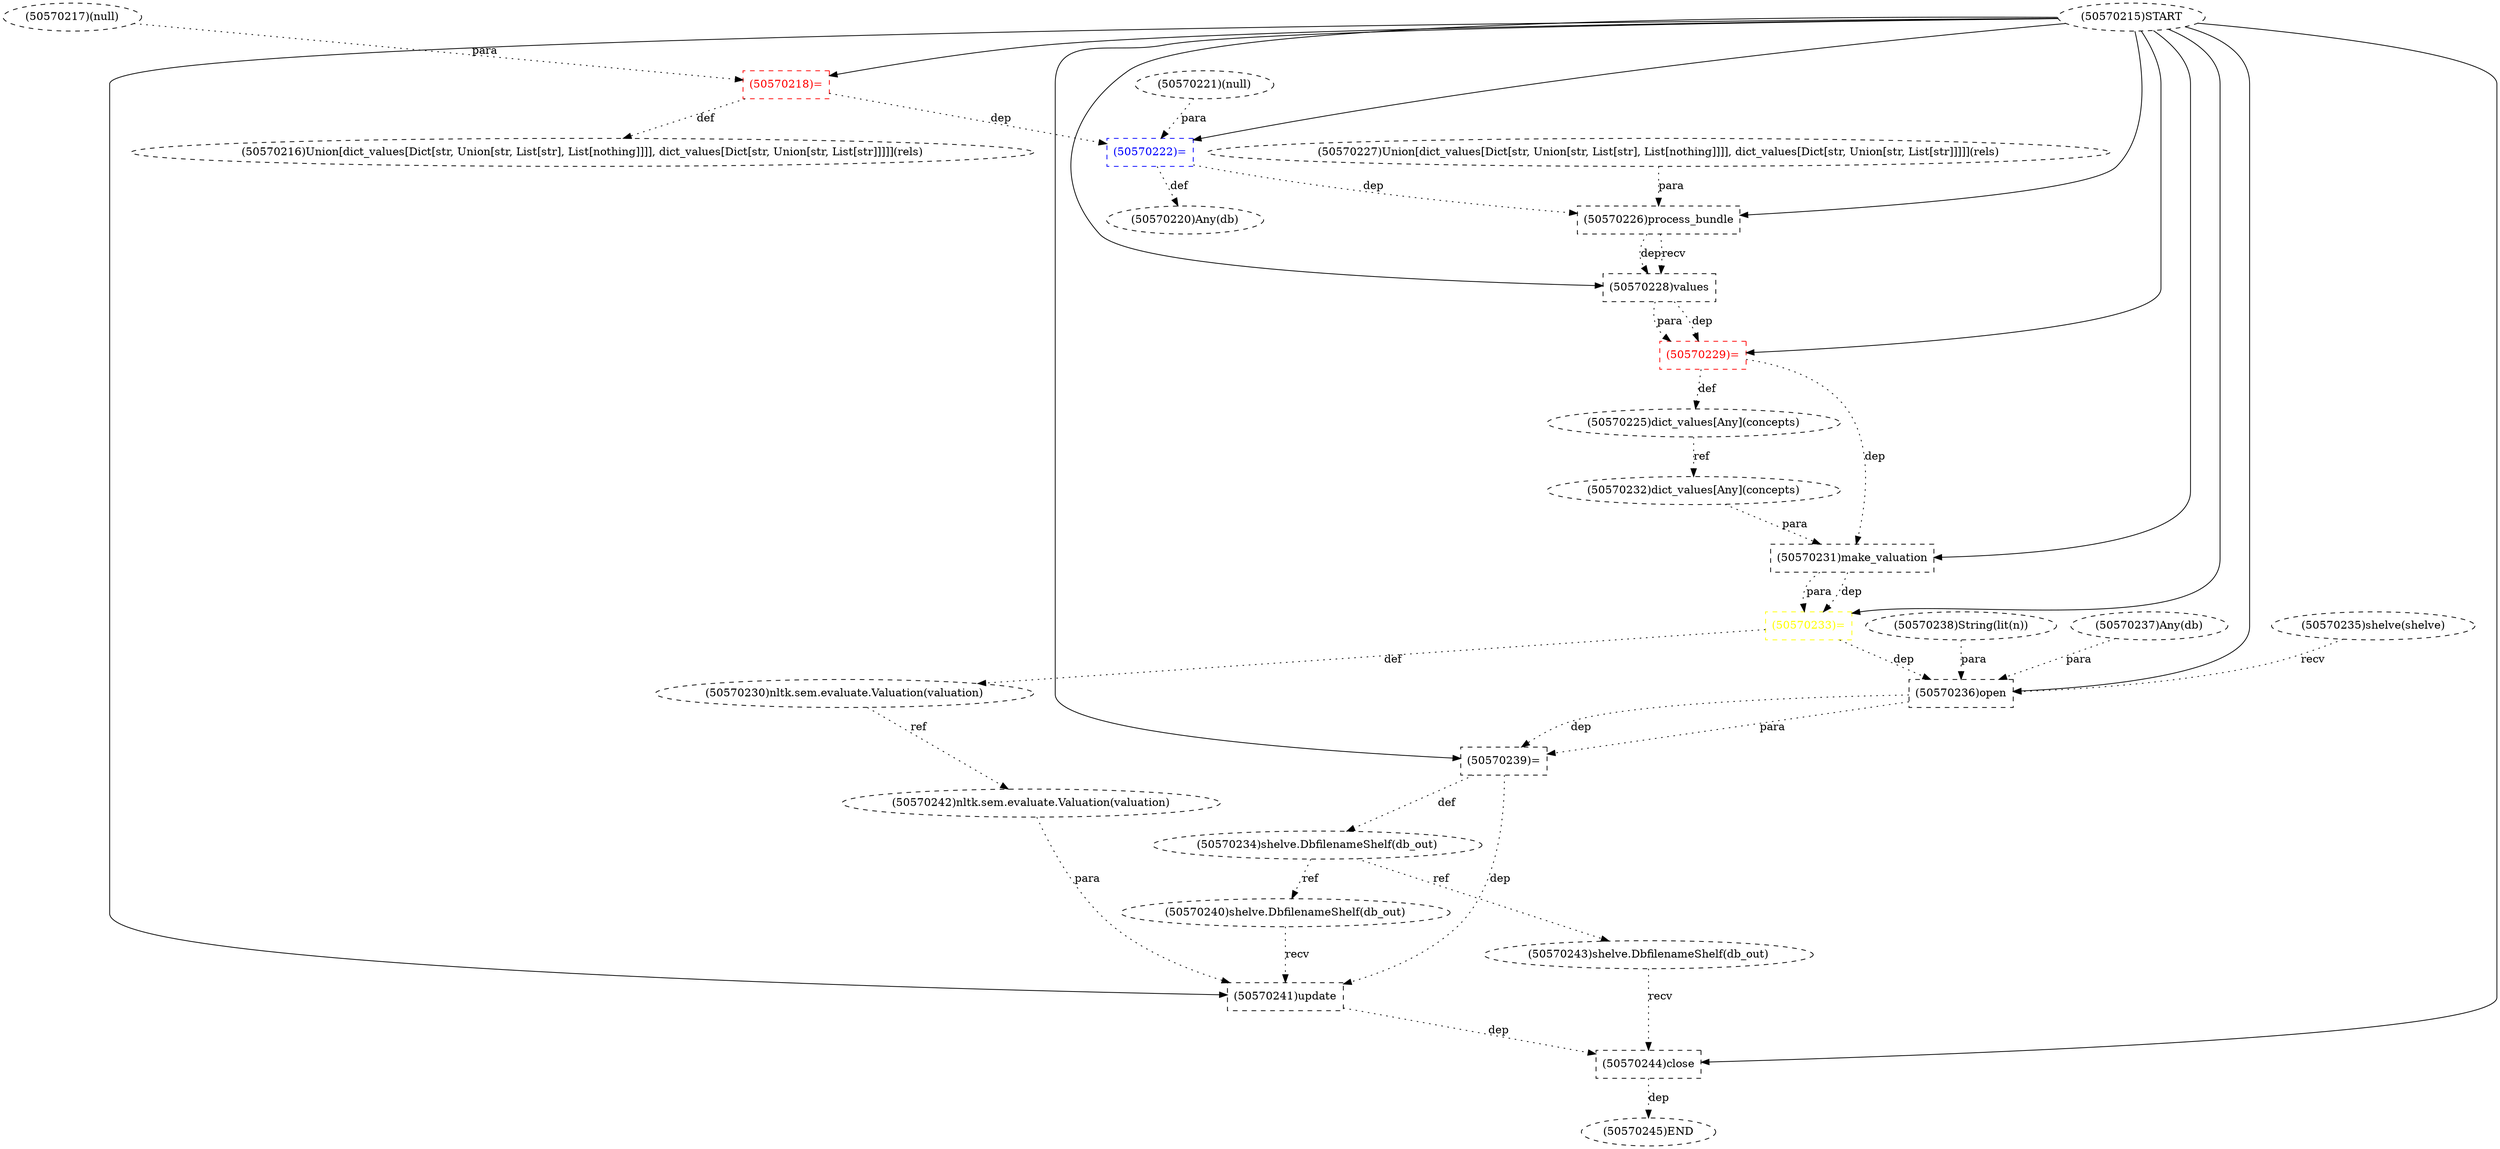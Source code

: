 digraph G {
1 [label="(50570222)=" shape=box style=dashed color=blue fontcolor=blue]
2 [label="(50570232)dict_values[Any](concepts)" shape=ellipse style=dashed]
3 [label="(50570237)Any(db)" shape=ellipse style=dashed]
4 [label="(50570240)shelve.DbfilenameShelf(db_out)" shape=ellipse style=dashed]
5 [label="(50570229)=" shape=box style=dashed color=red fontcolor=red]
6 [label="(50570242)nltk.sem.evaluate.Valuation(valuation)" shape=ellipse style=dashed]
7 [label="(50570217)(null)" shape=ellipse style=dashed]
8 [label="(50570218)=" shape=box style=dashed color=red fontcolor=red]
9 [label="(50570215)START" style=dashed]
10 [label="(50570225)dict_values[Any](concepts)" shape=ellipse style=dashed]
11 [label="(50570231)make_valuation" shape=box style=dashed]
12 [label="(50570220)Any(db)" shape=ellipse style=dashed]
13 [label="(50570227)Union[dict_values[Dict[str, Union[str, List[str], List[nothing]]]], dict_values[Dict[str, Union[str, List[str]]]]](rels)" shape=ellipse style=dashed]
14 [label="(50570216)Union[dict_values[Dict[str, Union[str, List[str], List[nothing]]]], dict_values[Dict[str, Union[str, List[str]]]]](rels)" shape=ellipse style=dashed]
15 [label="(50570221)(null)" shape=ellipse style=dashed]
16 [label="(50570241)update" shape=box style=dashed]
17 [label="(50570226)process_bundle" shape=box style=dashed]
18 [label="(50570244)close" shape=box style=dashed color=black fontcolor=black]
19 [label="(50570239)=" shape=box style=dashed color=black fontcolor=black]
20 [label="(50570235)shelve(shelve)" shape=ellipse style=dashed]
21 [label="(50570243)shelve.DbfilenameShelf(db_out)" shape=ellipse style=dashed color=black fontcolor=black]
22 [label="(50570245)END" style=dashed]
23 [label="(50570228)values" shape=box style=dashed]
24 [label="(50570236)open" shape=box style=dashed color=black fontcolor=black]
25 [label="(50570230)nltk.sem.evaluate.Valuation(valuation)" shape=ellipse style=dashed]
26 [label="(50570238)String(lit(n))" shape=ellipse style=dashed color=black fontcolor=black]
27 [label="(50570234)shelve.DbfilenameShelf(db_out)" shape=ellipse style=dashed color=black fontcolor=black]
28 [label="(50570233)=" shape=box style=dashed color=yellow fontcolor=yellow]
9 -> 1 [label="" style=solid];
15 -> 1 [label="para" style=dotted];
8 -> 1 [label="dep" style=dotted];
10 -> 2 [label="ref" style=dotted];
27 -> 4 [label="ref" style=dotted];
9 -> 5 [label="" style=solid];
23 -> 5 [label="dep" style=dotted];
23 -> 5 [label="para" style=dotted];
25 -> 6 [label="ref" style=dotted];
9 -> 8 [label="" style=solid];
7 -> 8 [label="para" style=dotted];
5 -> 10 [label="def" style=dotted];
9 -> 11 [label="" style=solid];
2 -> 11 [label="para" style=dotted];
5 -> 11 [label="dep" style=dotted];
1 -> 12 [label="def" style=dotted];
8 -> 14 [label="def" style=dotted];
9 -> 16 [label="" style=solid];
4 -> 16 [label="recv" style=dotted];
6 -> 16 [label="para" style=dotted];
19 -> 16 [label="dep" style=dotted];
9 -> 17 [label="" style=solid];
13 -> 17 [label="para" style=dotted];
1 -> 17 [label="dep" style=dotted];
9 -> 18 [label="" style=solid];
21 -> 18 [label="recv" style=dotted];
16 -> 18 [label="dep" style=dotted];
9 -> 19 [label="" style=solid];
24 -> 19 [label="dep" style=dotted];
24 -> 19 [label="para" style=dotted];
27 -> 21 [label="ref" style=dotted];
18 -> 22 [label="dep" style=dotted];
9 -> 23 [label="" style=solid];
17 -> 23 [label="dep" style=dotted];
17 -> 23 [label="recv" style=dotted];
9 -> 24 [label="" style=solid];
20 -> 24 [label="recv" style=dotted];
3 -> 24 [label="para" style=dotted];
26 -> 24 [label="para" style=dotted];
28 -> 24 [label="dep" style=dotted];
28 -> 25 [label="def" style=dotted];
19 -> 27 [label="def" style=dotted];
9 -> 28 [label="" style=solid];
11 -> 28 [label="dep" style=dotted];
11 -> 28 [label="para" style=dotted];
}